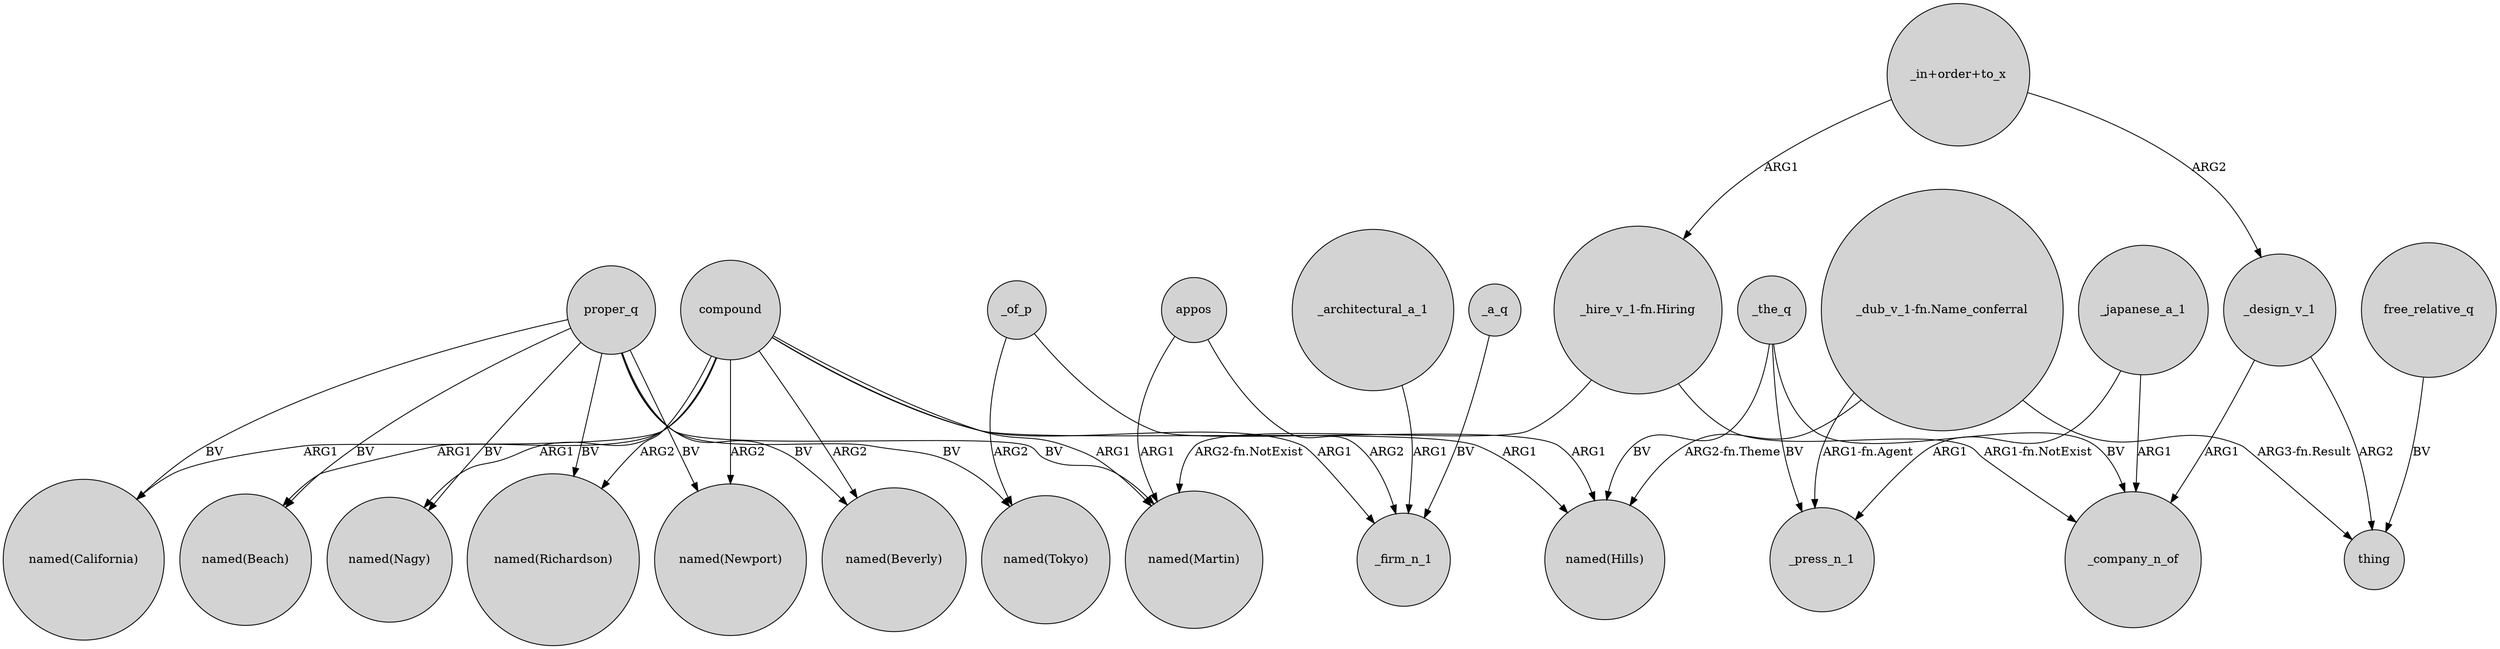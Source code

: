 digraph {
	node [shape=circle style=filled]
	"_hire_v_1-fn.Hiring" -> "named(Martin)" [label="ARG2-fn.NotExist"]
	_the_q -> _press_n_1 [label=BV]
	_design_v_1 -> thing [label=ARG2]
	appos -> _firm_n_1 [label=ARG2]
	proper_q -> "named(Newport)" [label=BV]
	compound -> "named(Hills)" [label=ARG1]
	appos -> "named(Martin)" [label=ARG1]
	_japanese_a_1 -> _press_n_1 [label=ARG1]
	_a_q -> _firm_n_1 [label=BV]
	compound -> "named(Martin)" [label=ARG1]
	proper_q -> "named(California)" [label=BV]
	compound -> "named(Beach)" [label=ARG1]
	_architectural_a_1 -> _firm_n_1 [label=ARG1]
	proper_q -> "named(Beach)" [label=BV]
	proper_q -> "named(Tokyo)" [label=BV]
	"_dub_v_1-fn.Name_conferral" -> thing [label="ARG3-fn.Result"]
	_the_q -> _company_n_of [label=BV]
	"_dub_v_1-fn.Name_conferral" -> _press_n_1 [label="ARG1-fn.Agent"]
	compound -> "named(Beverly)" [label=ARG2]
	_of_p -> "named(Hills)" [label=ARG1]
	"_in+order+to_x" -> _design_v_1 [label=ARG2]
	proper_q -> "named(Nagy)" [label=BV]
	compound -> "named(Richardson)" [label=ARG2]
	_japanese_a_1 -> _company_n_of [label=ARG1]
	compound -> "named(California)" [label=ARG1]
	compound -> "named(Nagy)" [label=ARG1]
	proper_q -> "named(Richardson)" [label=BV]
	free_relative_q -> thing [label=BV]
	_design_v_1 -> _company_n_of [label=ARG1]
	"_dub_v_1-fn.Name_conferral" -> "named(Hills)" [label="ARG2-fn.Theme"]
	compound -> _firm_n_1 [label=ARG1]
	proper_q -> "named(Martin)" [label=BV]
	"_hire_v_1-fn.Hiring" -> _company_n_of [label="ARG1-fn.NotExist"]
	compound -> "named(Newport)" [label=ARG2]
	_of_p -> "named(Tokyo)" [label=ARG2]
	proper_q -> "named(Beverly)" [label=BV]
	_the_q -> "named(Hills)" [label=BV]
	"_in+order+to_x" -> "_hire_v_1-fn.Hiring" [label=ARG1]
}
